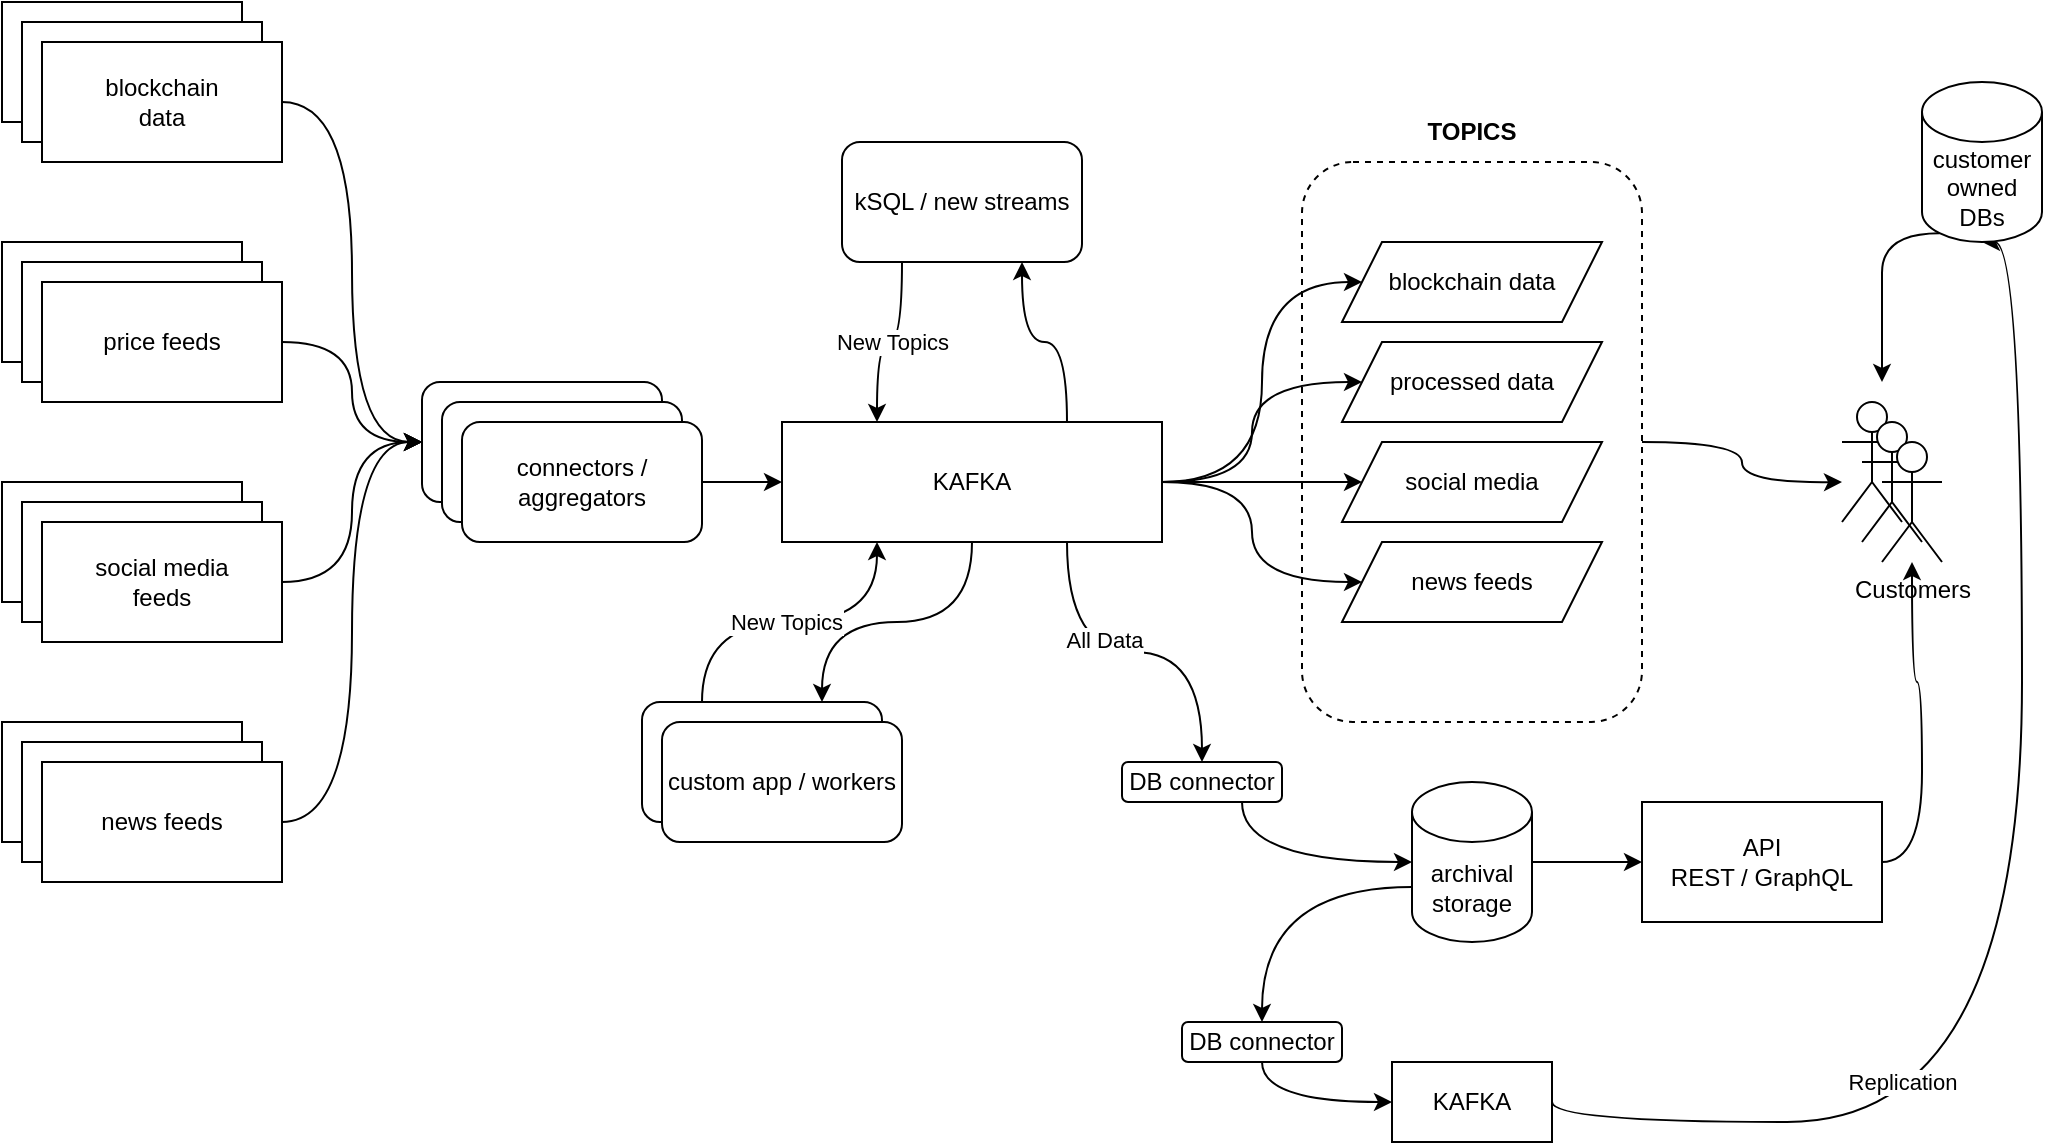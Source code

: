 <mxfile version="15.7.3" type="device"><diagram id="foJ1wwG6nI9Z76Q0A2fy" name="Page-1"><mxGraphModel dx="1113" dy="700" grid="1" gridSize="10" guides="1" tooltips="1" connect="1" arrows="1" fold="1" page="1" pageScale="1" pageWidth="1100" pageHeight="850" math="0" shadow="0"><root><mxCell id="0"/><mxCell id="1" parent="0"/><mxCell id="0O9qPiSGhf_DIQRPJVA9-61" style="edgeStyle=orthogonalEdgeStyle;curved=1;rounded=0;orthogonalLoop=1;jettySize=auto;html=1;exitX=1;exitY=0.5;exitDx=0;exitDy=0;" edge="1" parent="1" source="0O9qPiSGhf_DIQRPJVA9-40"><mxGeometry relative="1" as="geometry"><mxPoint x="970" y="360" as="targetPoint"/></mxGeometry></mxCell><mxCell id="0O9qPiSGhf_DIQRPJVA9-40" value="" style="rounded=1;whiteSpace=wrap;html=1;dashed=1;fillColor=none;" vertex="1" parent="1"><mxGeometry x="700" y="200" width="170" height="280" as="geometry"/></mxCell><mxCell id="0O9qPiSGhf_DIQRPJVA9-14" value="" style="group" vertex="1" connectable="0" parent="1"><mxGeometry x="50" y="120" width="140" height="80" as="geometry"/></mxCell><mxCell id="0O9qPiSGhf_DIQRPJVA9-2" value="blockchains" style="rounded=0;whiteSpace=wrap;html=1;" vertex="1" parent="0O9qPiSGhf_DIQRPJVA9-14"><mxGeometry width="120" height="60" as="geometry"/></mxCell><mxCell id="0O9qPiSGhf_DIQRPJVA9-3" value="blockchains" style="rounded=0;whiteSpace=wrap;html=1;" vertex="1" parent="0O9qPiSGhf_DIQRPJVA9-14"><mxGeometry x="10" y="10" width="120" height="60" as="geometry"/></mxCell><mxCell id="0O9qPiSGhf_DIQRPJVA9-4" value="blockchain&lt;br&gt;data" style="rounded=0;whiteSpace=wrap;html=1;" vertex="1" parent="0O9qPiSGhf_DIQRPJVA9-14"><mxGeometry x="20" y="20" width="120" height="60" as="geometry"/></mxCell><mxCell id="0O9qPiSGhf_DIQRPJVA9-15" value="" style="group" vertex="1" connectable="0" parent="1"><mxGeometry x="50" y="240" width="140" height="80" as="geometry"/></mxCell><mxCell id="0O9qPiSGhf_DIQRPJVA9-5" value="blockchains" style="rounded=0;whiteSpace=wrap;html=1;" vertex="1" parent="0O9qPiSGhf_DIQRPJVA9-15"><mxGeometry width="120" height="60" as="geometry"/></mxCell><mxCell id="0O9qPiSGhf_DIQRPJVA9-6" value="blockchains" style="rounded=0;whiteSpace=wrap;html=1;" vertex="1" parent="0O9qPiSGhf_DIQRPJVA9-15"><mxGeometry x="10" y="10" width="120" height="60" as="geometry"/></mxCell><mxCell id="0O9qPiSGhf_DIQRPJVA9-7" value="price feeds" style="rounded=0;whiteSpace=wrap;html=1;" vertex="1" parent="0O9qPiSGhf_DIQRPJVA9-15"><mxGeometry x="20" y="20" width="120" height="60" as="geometry"/></mxCell><mxCell id="0O9qPiSGhf_DIQRPJVA9-16" value="" style="group" vertex="1" connectable="0" parent="1"><mxGeometry x="50" y="360" width="140" height="80" as="geometry"/></mxCell><mxCell id="0O9qPiSGhf_DIQRPJVA9-8" value="blockchains" style="rounded=0;whiteSpace=wrap;html=1;" vertex="1" parent="0O9qPiSGhf_DIQRPJVA9-16"><mxGeometry width="120" height="60" as="geometry"/></mxCell><mxCell id="0O9qPiSGhf_DIQRPJVA9-9" value="blockchains" style="rounded=0;whiteSpace=wrap;html=1;" vertex="1" parent="0O9qPiSGhf_DIQRPJVA9-16"><mxGeometry x="10" y="10" width="120" height="60" as="geometry"/></mxCell><mxCell id="0O9qPiSGhf_DIQRPJVA9-10" value="social media&lt;br&gt;feeds" style="rounded=0;whiteSpace=wrap;html=1;" vertex="1" parent="0O9qPiSGhf_DIQRPJVA9-16"><mxGeometry x="20" y="20" width="120" height="60" as="geometry"/></mxCell><mxCell id="0O9qPiSGhf_DIQRPJVA9-17" value="" style="group" vertex="1" connectable="0" parent="1"><mxGeometry x="50" y="480" width="140" height="80" as="geometry"/></mxCell><mxCell id="0O9qPiSGhf_DIQRPJVA9-11" value="blockchains" style="rounded=0;whiteSpace=wrap;html=1;" vertex="1" parent="0O9qPiSGhf_DIQRPJVA9-17"><mxGeometry width="120" height="60" as="geometry"/></mxCell><mxCell id="0O9qPiSGhf_DIQRPJVA9-12" value="blockchains" style="rounded=0;whiteSpace=wrap;html=1;" vertex="1" parent="0O9qPiSGhf_DIQRPJVA9-17"><mxGeometry x="10" y="10" width="120" height="60" as="geometry"/></mxCell><mxCell id="0O9qPiSGhf_DIQRPJVA9-13" value="news feeds" style="rounded=0;whiteSpace=wrap;html=1;" vertex="1" parent="0O9qPiSGhf_DIQRPJVA9-17"><mxGeometry x="20" y="20" width="120" height="60" as="geometry"/></mxCell><mxCell id="0O9qPiSGhf_DIQRPJVA9-21" value="" style="group" vertex="1" connectable="0" parent="1"><mxGeometry x="260" y="310" width="140" height="80" as="geometry"/></mxCell><mxCell id="0O9qPiSGhf_DIQRPJVA9-18" value="connectors" style="rounded=1;whiteSpace=wrap;html=1;" vertex="1" parent="0O9qPiSGhf_DIQRPJVA9-21"><mxGeometry width="120" height="60" as="geometry"/></mxCell><mxCell id="0O9qPiSGhf_DIQRPJVA9-19" value="connectors" style="rounded=1;whiteSpace=wrap;html=1;" vertex="1" parent="0O9qPiSGhf_DIQRPJVA9-21"><mxGeometry x="10" y="10" width="120" height="60" as="geometry"/></mxCell><mxCell id="0O9qPiSGhf_DIQRPJVA9-20" value="connectors /&lt;br&gt;aggregators" style="rounded=1;whiteSpace=wrap;html=1;" vertex="1" parent="0O9qPiSGhf_DIQRPJVA9-21"><mxGeometry x="20" y="20" width="120" height="60" as="geometry"/></mxCell><mxCell id="0O9qPiSGhf_DIQRPJVA9-22" style="edgeStyle=orthogonalEdgeStyle;rounded=0;orthogonalLoop=1;jettySize=auto;html=1;exitX=1;exitY=0.5;exitDx=0;exitDy=0;entryX=0;entryY=0.5;entryDx=0;entryDy=0;curved=1;" edge="1" parent="1" source="0O9qPiSGhf_DIQRPJVA9-4" target="0O9qPiSGhf_DIQRPJVA9-18"><mxGeometry relative="1" as="geometry"/></mxCell><mxCell id="0O9qPiSGhf_DIQRPJVA9-23" style="edgeStyle=orthogonalEdgeStyle;curved=1;rounded=0;orthogonalLoop=1;jettySize=auto;html=1;exitX=1;exitY=0.5;exitDx=0;exitDy=0;entryX=0;entryY=0.5;entryDx=0;entryDy=0;" edge="1" parent="1" source="0O9qPiSGhf_DIQRPJVA9-7" target="0O9qPiSGhf_DIQRPJVA9-18"><mxGeometry relative="1" as="geometry"/></mxCell><mxCell id="0O9qPiSGhf_DIQRPJVA9-24" style="edgeStyle=orthogonalEdgeStyle;curved=1;rounded=0;orthogonalLoop=1;jettySize=auto;html=1;exitX=1;exitY=0.5;exitDx=0;exitDy=0;entryX=0;entryY=0.5;entryDx=0;entryDy=0;" edge="1" parent="1" source="0O9qPiSGhf_DIQRPJVA9-10" target="0O9qPiSGhf_DIQRPJVA9-18"><mxGeometry relative="1" as="geometry"/></mxCell><mxCell id="0O9qPiSGhf_DIQRPJVA9-25" style="edgeStyle=orthogonalEdgeStyle;curved=1;rounded=0;orthogonalLoop=1;jettySize=auto;html=1;exitX=1;exitY=0.5;exitDx=0;exitDy=0;entryX=0;entryY=0.5;entryDx=0;entryDy=0;" edge="1" parent="1" source="0O9qPiSGhf_DIQRPJVA9-13" target="0O9qPiSGhf_DIQRPJVA9-18"><mxGeometry relative="1" as="geometry"/></mxCell><mxCell id="0O9qPiSGhf_DIQRPJVA9-31" style="edgeStyle=orthogonalEdgeStyle;curved=1;rounded=0;orthogonalLoop=1;jettySize=auto;html=1;exitX=0.75;exitY=0;exitDx=0;exitDy=0;entryX=0.75;entryY=1;entryDx=0;entryDy=0;" edge="1" parent="1" source="0O9qPiSGhf_DIQRPJVA9-26" target="0O9qPiSGhf_DIQRPJVA9-30"><mxGeometry relative="1" as="geometry"/></mxCell><mxCell id="0O9qPiSGhf_DIQRPJVA9-33" style="edgeStyle=orthogonalEdgeStyle;curved=1;rounded=0;orthogonalLoop=1;jettySize=auto;html=1;exitX=1;exitY=0.5;exitDx=0;exitDy=0;entryX=0;entryY=0.5;entryDx=0;entryDy=0;" edge="1" parent="1" source="0O9qPiSGhf_DIQRPJVA9-26" target="0O9qPiSGhf_DIQRPJVA9-29"><mxGeometry relative="1" as="geometry"><Array as="points"><mxPoint x="680" y="360"/><mxPoint x="680" y="260"/></Array></mxGeometry></mxCell><mxCell id="0O9qPiSGhf_DIQRPJVA9-35" style="edgeStyle=orthogonalEdgeStyle;curved=1;rounded=0;orthogonalLoop=1;jettySize=auto;html=1;exitX=1;exitY=0.5;exitDx=0;exitDy=0;" edge="1" parent="1" source="0O9qPiSGhf_DIQRPJVA9-26" target="0O9qPiSGhf_DIQRPJVA9-34"><mxGeometry relative="1" as="geometry"/></mxCell><mxCell id="0O9qPiSGhf_DIQRPJVA9-37" style="edgeStyle=orthogonalEdgeStyle;curved=1;rounded=0;orthogonalLoop=1;jettySize=auto;html=1;exitX=1;exitY=0.5;exitDx=0;exitDy=0;entryX=0;entryY=0.5;entryDx=0;entryDy=0;" edge="1" parent="1" source="0O9qPiSGhf_DIQRPJVA9-26" target="0O9qPiSGhf_DIQRPJVA9-36"><mxGeometry relative="1" as="geometry"/></mxCell><mxCell id="0O9qPiSGhf_DIQRPJVA9-38" style="edgeStyle=orthogonalEdgeStyle;curved=1;rounded=0;orthogonalLoop=1;jettySize=auto;html=1;exitX=1;exitY=0.5;exitDx=0;exitDy=0;entryX=0;entryY=0.5;entryDx=0;entryDy=0;" edge="1" parent="1" source="0O9qPiSGhf_DIQRPJVA9-26" target="0O9qPiSGhf_DIQRPJVA9-39"><mxGeometry relative="1" as="geometry"><mxPoint x="670.0" y="390" as="targetPoint"/></mxGeometry></mxCell><mxCell id="0O9qPiSGhf_DIQRPJVA9-45" style="edgeStyle=orthogonalEdgeStyle;curved=1;rounded=0;orthogonalLoop=1;jettySize=auto;html=1;exitX=0.5;exitY=1;exitDx=0;exitDy=0;entryX=0.75;entryY=0;entryDx=0;entryDy=0;" edge="1" parent="1" source="0O9qPiSGhf_DIQRPJVA9-26" target="0O9qPiSGhf_DIQRPJVA9-42"><mxGeometry relative="1" as="geometry"/></mxCell><mxCell id="0O9qPiSGhf_DIQRPJVA9-26" value="KAFKA" style="rounded=0;whiteSpace=wrap;html=1;" vertex="1" parent="1"><mxGeometry x="440" y="330" width="190" height="60" as="geometry"/></mxCell><mxCell id="0O9qPiSGhf_DIQRPJVA9-27" style="edgeStyle=orthogonalEdgeStyle;curved=1;rounded=0;orthogonalLoop=1;jettySize=auto;html=1;exitX=1;exitY=0.5;exitDx=0;exitDy=0;entryX=0;entryY=0.5;entryDx=0;entryDy=0;" edge="1" parent="1" source="0O9qPiSGhf_DIQRPJVA9-20" target="0O9qPiSGhf_DIQRPJVA9-26"><mxGeometry relative="1" as="geometry"/></mxCell><mxCell id="0O9qPiSGhf_DIQRPJVA9-29" value="blockchain data" style="shape=parallelogram;perimeter=parallelogramPerimeter;whiteSpace=wrap;html=1;fixedSize=1;" vertex="1" parent="1"><mxGeometry x="720" y="240" width="130" height="40" as="geometry"/></mxCell><mxCell id="0O9qPiSGhf_DIQRPJVA9-32" style="edgeStyle=orthogonalEdgeStyle;curved=1;rounded=0;orthogonalLoop=1;jettySize=auto;html=1;exitX=0.25;exitY=1;exitDx=0;exitDy=0;entryX=0.25;entryY=0;entryDx=0;entryDy=0;" edge="1" parent="1" source="0O9qPiSGhf_DIQRPJVA9-30" target="0O9qPiSGhf_DIQRPJVA9-26"><mxGeometry relative="1" as="geometry"/></mxCell><mxCell id="0O9qPiSGhf_DIQRPJVA9-48" value="New Topics" style="edgeLabel;html=1;align=center;verticalAlign=middle;resizable=0;points=[];" vertex="1" connectable="0" parent="0O9qPiSGhf_DIQRPJVA9-32"><mxGeometry x="-0.022" relative="1" as="geometry"><mxPoint as="offset"/></mxGeometry></mxCell><mxCell id="0O9qPiSGhf_DIQRPJVA9-30" value="kSQL / new streams" style="rounded=1;whiteSpace=wrap;html=1;" vertex="1" parent="1"><mxGeometry x="470" y="190" width="120" height="60" as="geometry"/></mxCell><mxCell id="0O9qPiSGhf_DIQRPJVA9-34" value="processed data" style="shape=parallelogram;perimeter=parallelogramPerimeter;whiteSpace=wrap;html=1;fixedSize=1;" vertex="1" parent="1"><mxGeometry x="720" y="290" width="130" height="40" as="geometry"/></mxCell><mxCell id="0O9qPiSGhf_DIQRPJVA9-36" value="social media" style="shape=parallelogram;perimeter=parallelogramPerimeter;whiteSpace=wrap;html=1;fixedSize=1;" vertex="1" parent="1"><mxGeometry x="720" y="340" width="130" height="40" as="geometry"/></mxCell><mxCell id="0O9qPiSGhf_DIQRPJVA9-39" value="news feeds" style="shape=parallelogram;perimeter=parallelogramPerimeter;whiteSpace=wrap;html=1;fixedSize=1;" vertex="1" parent="1"><mxGeometry x="720" y="390" width="130" height="40" as="geometry"/></mxCell><mxCell id="0O9qPiSGhf_DIQRPJVA9-41" value="&lt;b&gt;TOPICS&lt;/b&gt;" style="text;html=1;strokeColor=none;fillColor=none;align=center;verticalAlign=middle;whiteSpace=wrap;rounded=0;dashed=1;" vertex="1" parent="1"><mxGeometry x="755" y="170" width="60" height="30" as="geometry"/></mxCell><mxCell id="0O9qPiSGhf_DIQRPJVA9-44" value="" style="group" vertex="1" connectable="0" parent="1"><mxGeometry x="370" y="470" width="130" height="70" as="geometry"/></mxCell><mxCell id="0O9qPiSGhf_DIQRPJVA9-42" value="" style="rounded=1;whiteSpace=wrap;html=1;" vertex="1" parent="0O9qPiSGhf_DIQRPJVA9-44"><mxGeometry width="120" height="60" as="geometry"/></mxCell><mxCell id="0O9qPiSGhf_DIQRPJVA9-43" value="custom app / workers" style="rounded=1;whiteSpace=wrap;html=1;" vertex="1" parent="0O9qPiSGhf_DIQRPJVA9-44"><mxGeometry x="10" y="10" width="120" height="60" as="geometry"/></mxCell><mxCell id="0O9qPiSGhf_DIQRPJVA9-46" style="edgeStyle=orthogonalEdgeStyle;curved=1;rounded=0;orthogonalLoop=1;jettySize=auto;html=1;exitX=0.25;exitY=0;exitDx=0;exitDy=0;entryX=0.25;entryY=1;entryDx=0;entryDy=0;" edge="1" parent="1" source="0O9qPiSGhf_DIQRPJVA9-42" target="0O9qPiSGhf_DIQRPJVA9-26"><mxGeometry relative="1" as="geometry"/></mxCell><mxCell id="0O9qPiSGhf_DIQRPJVA9-47" value="New Topics" style="edgeLabel;html=1;align=center;verticalAlign=middle;resizable=0;points=[];" vertex="1" connectable="0" parent="0O9qPiSGhf_DIQRPJVA9-46"><mxGeometry x="-0.025" relative="1" as="geometry"><mxPoint as="offset"/></mxGeometry></mxCell><mxCell id="0O9qPiSGhf_DIQRPJVA9-65" style="edgeStyle=orthogonalEdgeStyle;curved=1;rounded=0;orthogonalLoop=1;jettySize=auto;html=1;exitX=1;exitY=0.5;exitDx=0;exitDy=0;exitPerimeter=0;entryX=0;entryY=0.5;entryDx=0;entryDy=0;" edge="1" parent="1" source="0O9qPiSGhf_DIQRPJVA9-49" target="0O9qPiSGhf_DIQRPJVA9-52"><mxGeometry relative="1" as="geometry"/></mxCell><mxCell id="0O9qPiSGhf_DIQRPJVA9-72" style="edgeStyle=orthogonalEdgeStyle;curved=1;rounded=0;orthogonalLoop=1;jettySize=auto;html=1;exitX=0.75;exitY=1;exitDx=0;exitDy=0;entryX=0.5;entryY=0;entryDx=0;entryDy=0;" edge="1" parent="1" source="0O9qPiSGhf_DIQRPJVA9-26" target="0O9qPiSGhf_DIQRPJVA9-71"><mxGeometry relative="1" as="geometry"/></mxCell><mxCell id="0O9qPiSGhf_DIQRPJVA9-82" value="All Data" style="edgeLabel;html=1;align=center;verticalAlign=middle;resizable=0;points=[];" vertex="1" connectable="0" parent="0O9qPiSGhf_DIQRPJVA9-72"><mxGeometry x="-0.17" y="6" relative="1" as="geometry"><mxPoint as="offset"/></mxGeometry></mxCell><mxCell id="0O9qPiSGhf_DIQRPJVA9-80" style="edgeStyle=orthogonalEdgeStyle;curved=1;rounded=0;orthogonalLoop=1;jettySize=auto;html=1;exitX=0;exitY=0;exitDx=0;exitDy=52.5;exitPerimeter=0;entryX=0.5;entryY=0;entryDx=0;entryDy=0;" edge="1" parent="1" source="0O9qPiSGhf_DIQRPJVA9-49" target="0O9qPiSGhf_DIQRPJVA9-79"><mxGeometry relative="1" as="geometry"/></mxCell><mxCell id="0O9qPiSGhf_DIQRPJVA9-49" value="archival storage" style="shape=cylinder3;whiteSpace=wrap;html=1;boundedLbl=1;backgroundOutline=1;size=15;fillColor=default;" vertex="1" parent="1"><mxGeometry x="755" y="510" width="60" height="80" as="geometry"/></mxCell><mxCell id="0O9qPiSGhf_DIQRPJVA9-62" style="edgeStyle=orthogonalEdgeStyle;curved=1;rounded=0;orthogonalLoop=1;jettySize=auto;html=1;exitX=1;exitY=0.5;exitDx=0;exitDy=0;" edge="1" parent="1" source="0O9qPiSGhf_DIQRPJVA9-52" target="0O9qPiSGhf_DIQRPJVA9-59"><mxGeometry relative="1" as="geometry"/></mxCell><mxCell id="0O9qPiSGhf_DIQRPJVA9-52" value="API&lt;br&gt;REST / GraphQL" style="rounded=0;whiteSpace=wrap;html=1;fillColor=default;" vertex="1" parent="1"><mxGeometry x="870" y="520" width="120" height="60" as="geometry"/></mxCell><mxCell id="0O9qPiSGhf_DIQRPJVA9-60" value="" style="group" vertex="1" connectable="0" parent="1"><mxGeometry x="970" y="320" width="50" height="80" as="geometry"/></mxCell><mxCell id="0O9qPiSGhf_DIQRPJVA9-55" value="" style="shape=umlActor;verticalLabelPosition=bottom;verticalAlign=top;html=1;outlineConnect=0;fillColor=default;" vertex="1" parent="0O9qPiSGhf_DIQRPJVA9-60"><mxGeometry width="30" height="60" as="geometry"/></mxCell><mxCell id="0O9qPiSGhf_DIQRPJVA9-58" value="" style="shape=umlActor;verticalLabelPosition=bottom;verticalAlign=top;html=1;outlineConnect=0;fillColor=default;" vertex="1" parent="0O9qPiSGhf_DIQRPJVA9-60"><mxGeometry x="10" y="10" width="30" height="60" as="geometry"/></mxCell><mxCell id="0O9qPiSGhf_DIQRPJVA9-59" value="Customers" style="shape=umlActor;verticalLabelPosition=bottom;verticalAlign=top;html=1;outlineConnect=0;fillColor=default;" vertex="1" parent="0O9qPiSGhf_DIQRPJVA9-60"><mxGeometry x="20" y="20" width="30" height="60" as="geometry"/></mxCell><mxCell id="0O9qPiSGhf_DIQRPJVA9-68" style="edgeStyle=orthogonalEdgeStyle;curved=1;rounded=0;orthogonalLoop=1;jettySize=auto;html=1;exitX=1;exitY=0.5;exitDx=0;exitDy=0;entryX=0.5;entryY=1;entryDx=0;entryDy=0;entryPerimeter=0;" edge="1" parent="1" source="0O9qPiSGhf_DIQRPJVA9-63" target="0O9qPiSGhf_DIQRPJVA9-67"><mxGeometry relative="1" as="geometry"><Array as="points"><mxPoint x="1060" y="680"/><mxPoint x="1060" y="240"/></Array></mxGeometry></mxCell><mxCell id="0O9qPiSGhf_DIQRPJVA9-69" value="Replication" style="edgeLabel;html=1;align=center;verticalAlign=middle;resizable=0;points=[];" vertex="1" connectable="0" parent="0O9qPiSGhf_DIQRPJVA9-68"><mxGeometry x="-0.677" y="30" relative="1" as="geometry"><mxPoint x="71" y="10" as="offset"/></mxGeometry></mxCell><mxCell id="0O9qPiSGhf_DIQRPJVA9-63" value="KAFKA" style="rounded=0;whiteSpace=wrap;html=1;" vertex="1" parent="1"><mxGeometry x="745" y="650" width="80" height="40" as="geometry"/></mxCell><mxCell id="0O9qPiSGhf_DIQRPJVA9-70" style="edgeStyle=orthogonalEdgeStyle;curved=1;rounded=0;orthogonalLoop=1;jettySize=auto;html=1;exitX=0.145;exitY=1;exitDx=0;exitDy=-4.35;exitPerimeter=0;" edge="1" parent="1" source="0O9qPiSGhf_DIQRPJVA9-67"><mxGeometry relative="1" as="geometry"><mxPoint x="990" y="310" as="targetPoint"/></mxGeometry></mxCell><mxCell id="0O9qPiSGhf_DIQRPJVA9-67" value="customer owned DBs" style="shape=cylinder3;whiteSpace=wrap;html=1;boundedLbl=1;backgroundOutline=1;size=15;fillColor=default;" vertex="1" parent="1"><mxGeometry x="1010" y="160" width="60" height="80" as="geometry"/></mxCell><mxCell id="0O9qPiSGhf_DIQRPJVA9-78" style="edgeStyle=orthogonalEdgeStyle;curved=1;rounded=0;orthogonalLoop=1;jettySize=auto;html=1;exitX=0.75;exitY=1;exitDx=0;exitDy=0;entryX=0;entryY=0.5;entryDx=0;entryDy=0;entryPerimeter=0;" edge="1" parent="1" source="0O9qPiSGhf_DIQRPJVA9-71" target="0O9qPiSGhf_DIQRPJVA9-49"><mxGeometry relative="1" as="geometry"/></mxCell><mxCell id="0O9qPiSGhf_DIQRPJVA9-71" value="DB connector" style="rounded=1;whiteSpace=wrap;html=1;fillColor=default;" vertex="1" parent="1"><mxGeometry x="610" y="500" width="80" height="20" as="geometry"/></mxCell><mxCell id="0O9qPiSGhf_DIQRPJVA9-81" style="edgeStyle=orthogonalEdgeStyle;curved=1;rounded=0;orthogonalLoop=1;jettySize=auto;html=1;exitX=0.5;exitY=1;exitDx=0;exitDy=0;entryX=0;entryY=0.5;entryDx=0;entryDy=0;" edge="1" parent="1" source="0O9qPiSGhf_DIQRPJVA9-79" target="0O9qPiSGhf_DIQRPJVA9-63"><mxGeometry relative="1" as="geometry"/></mxCell><mxCell id="0O9qPiSGhf_DIQRPJVA9-79" value="DB connector" style="rounded=1;whiteSpace=wrap;html=1;fillColor=default;" vertex="1" parent="1"><mxGeometry x="640" y="630" width="80" height="20" as="geometry"/></mxCell></root></mxGraphModel></diagram></mxfile>